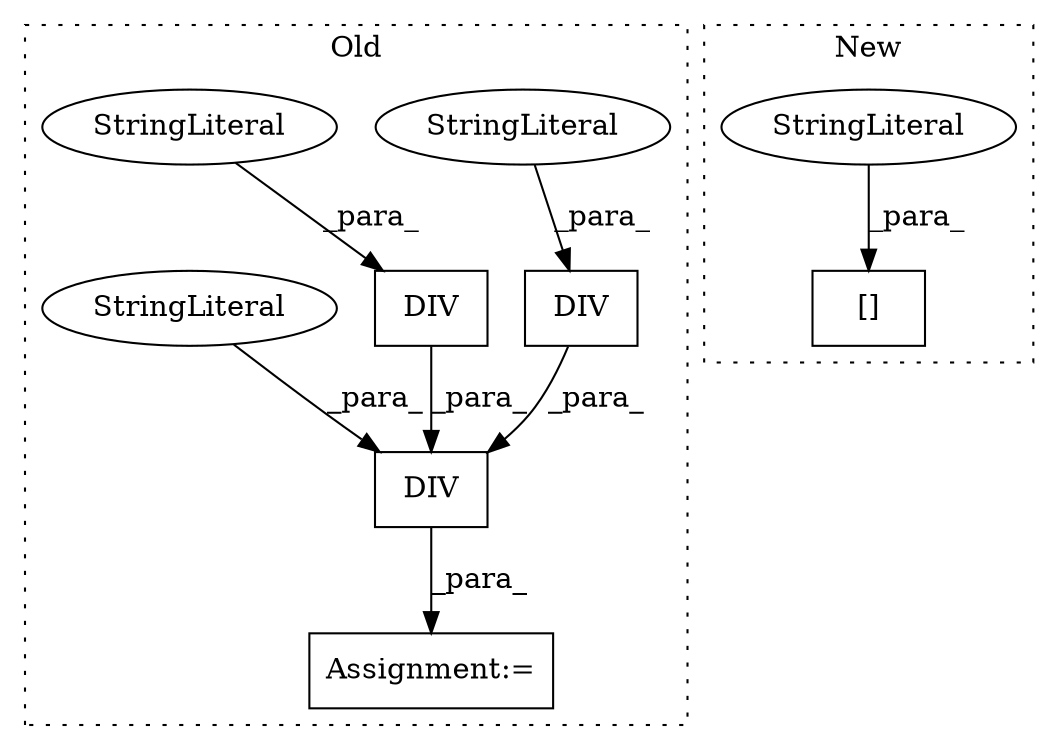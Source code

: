 digraph G {
subgraph cluster0 {
1 [label="DIV" a="32" s="43411,43427" l="4,1" shape="box"];
4 [label="StringLiteral" a="45" s="43415" l="12" shape="ellipse"];
5 [label="Assignment:=" a="7" s="43406" l="1" shape="box"];
6 [label="DIV" a="32" s="43429,43442" l="4,1" shape="box"];
7 [label="StringLiteral" a="45" s="43435" l="7" shape="ellipse"];
8 [label="DIV" a="32" s="43407,43478" l="4,1" shape="box"];
9 [label="StringLiteral" a="45" s="43461" l="17" shape="ellipse"];
label = "Old";
style="dotted";
}
subgraph cluster1 {
2 [label="[]" a="2" s="44232,44245" l="9,1" shape="box"];
3 [label="StringLiteral" a="45" s="44241" l="4" shape="ellipse"];
label = "New";
style="dotted";
}
1 -> 8 [label="_para_"];
3 -> 2 [label="_para_"];
4 -> 1 [label="_para_"];
6 -> 8 [label="_para_"];
7 -> 6 [label="_para_"];
8 -> 5 [label="_para_"];
9 -> 8 [label="_para_"];
}